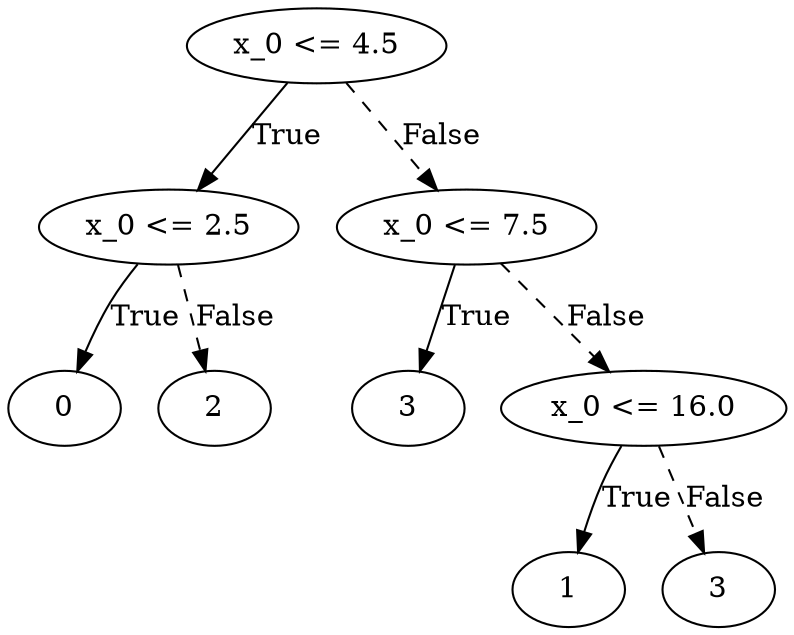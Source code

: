 digraph {
0 [label="x_0 <= 4.5"];
1 [label="x_0 <= 2.5"];
2 [label="0"];
1 -> 2 [label="True"];
3 [label="2"];
1 -> 3 [style="dashed", label="False"];
0 -> 1 [label="True"];
4 [label="x_0 <= 7.5"];
5 [label="3"];
4 -> 5 [label="True"];
6 [label="x_0 <= 16.0"];
7 [label="1"];
6 -> 7 [label="True"];
8 [label="3"];
6 -> 8 [style="dashed", label="False"];
4 -> 6 [style="dashed", label="False"];
0 -> 4 [style="dashed", label="False"];

}